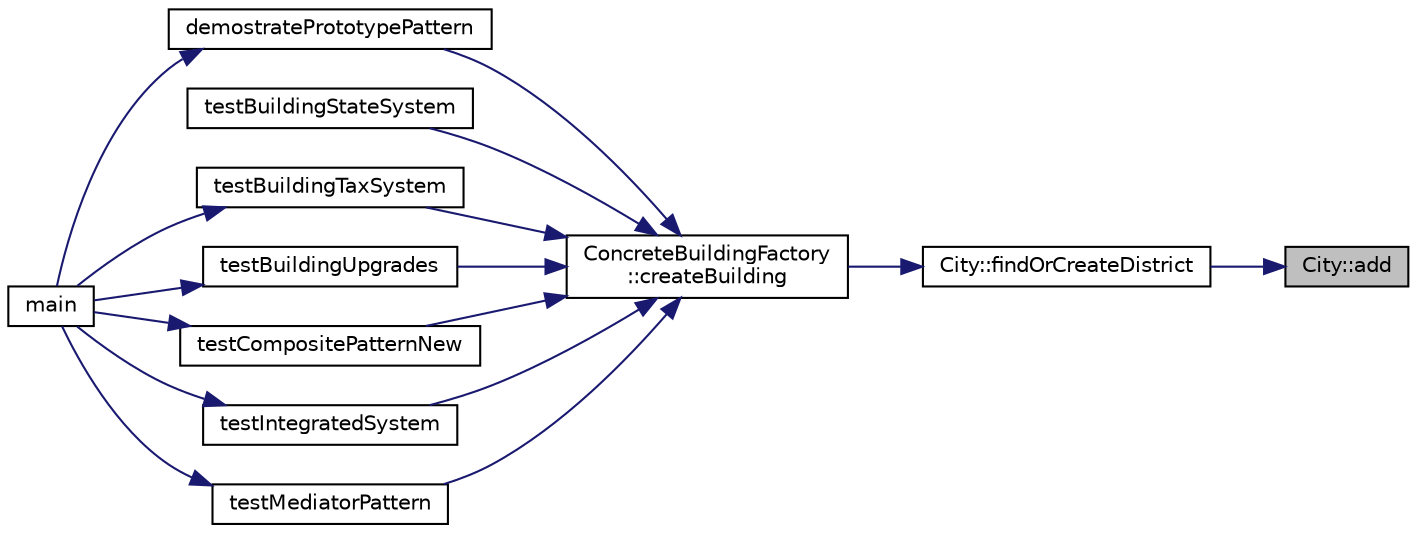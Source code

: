 digraph "City::add"
{
 // LATEX_PDF_SIZE
  edge [fontname="Helvetica",fontsize="10",labelfontname="Helvetica",labelfontsize="10"];
  node [fontname="Helvetica",fontsize="10",shape=record];
  rankdir="RL";
  Node1 [label="City::add",height=0.2,width=0.4,color="black", fillcolor="grey75", style="filled", fontcolor="black",tooltip="Adds a child component."];
  Node1 -> Node2 [dir="back",color="midnightblue",fontsize="10",style="solid",fontname="Helvetica"];
  Node2 [label="City::findOrCreateDistrict",height=0.2,width=0.4,color="black", fillcolor="white", style="filled",URL="$classCity.html#aa152d0d49cd1f7736da6bc684b06ee9a",tooltip=" "];
  Node2 -> Node3 [dir="back",color="midnightblue",fontsize="10",style="solid",fontname="Helvetica"];
  Node3 [label="ConcreteBuildingFactory\l::createBuilding",height=0.2,width=0.4,color="black", fillcolor="white", style="filled",URL="$classConcreteBuildingFactory.html#a7bfea29ce0e7c7272b82096d147e9c98",tooltip="Creates a new building of the specified type."];
  Node3 -> Node4 [dir="back",color="midnightblue",fontsize="10",style="solid",fontname="Helvetica"];
  Node4 [label="demostratePrototypePattern",height=0.2,width=0.4,color="black", fillcolor="white", style="filled",URL="$main_8cpp.html#a84baf487fe0bebf8de425799d3e53be4",tooltip=" "];
  Node4 -> Node5 [dir="back",color="midnightblue",fontsize="10",style="solid",fontname="Helvetica"];
  Node5 [label="main",height=0.2,width=0.4,color="black", fillcolor="white", style="filled",URL="$main_8cpp.html#ae66f6b31b5ad750f1fe042a706a4e3d4",tooltip="Main program entry point."];
  Node3 -> Node6 [dir="back",color="midnightblue",fontsize="10",style="solid",fontname="Helvetica"];
  Node6 [label="testBuildingStateSystem",height=0.2,width=0.4,color="black", fillcolor="white", style="filled",URL="$main_8cpp.html#a908e8a0a3c16a6f88aa7735df0c39b13",tooltip=" "];
  Node3 -> Node7 [dir="back",color="midnightblue",fontsize="10",style="solid",fontname="Helvetica"];
  Node7 [label="testBuildingTaxSystem",height=0.2,width=0.4,color="black", fillcolor="white", style="filled",URL="$main_8cpp.html#ac4762b9da950d5274021fae8923400ee",tooltip=" "];
  Node7 -> Node5 [dir="back",color="midnightblue",fontsize="10",style="solid",fontname="Helvetica"];
  Node3 -> Node8 [dir="back",color="midnightblue",fontsize="10",style="solid",fontname="Helvetica"];
  Node8 [label="testBuildingUpgrades",height=0.2,width=0.4,color="black", fillcolor="white", style="filled",URL="$main_8cpp.html#af1c85c60ddb2951dfd9ccc7c4a6ad30b",tooltip=" "];
  Node8 -> Node5 [dir="back",color="midnightblue",fontsize="10",style="solid",fontname="Helvetica"];
  Node3 -> Node9 [dir="back",color="midnightblue",fontsize="10",style="solid",fontname="Helvetica"];
  Node9 [label="testCompositePatternNew",height=0.2,width=0.4,color="black", fillcolor="white", style="filled",URL="$main_8cpp.html#a3bfd544cef1b06f544318ca40d808a2e",tooltip=" "];
  Node9 -> Node5 [dir="back",color="midnightblue",fontsize="10",style="solid",fontname="Helvetica"];
  Node3 -> Node10 [dir="back",color="midnightblue",fontsize="10",style="solid",fontname="Helvetica"];
  Node10 [label="testIntegratedSystem",height=0.2,width=0.4,color="black", fillcolor="white", style="filled",URL="$main_8cpp.html#a859f1c4b77421f0cb0f62ba1bfd06029",tooltip=" "];
  Node10 -> Node5 [dir="back",color="midnightblue",fontsize="10",style="solid",fontname="Helvetica"];
  Node3 -> Node11 [dir="back",color="midnightblue",fontsize="10",style="solid",fontname="Helvetica"];
  Node11 [label="testMediatorPattern",height=0.2,width=0.4,color="black", fillcolor="white", style="filled",URL="$main_8cpp.html#ad9a6a50886ac6638fbfd00a12d919298",tooltip=" "];
  Node11 -> Node5 [dir="back",color="midnightblue",fontsize="10",style="solid",fontname="Helvetica"];
}
